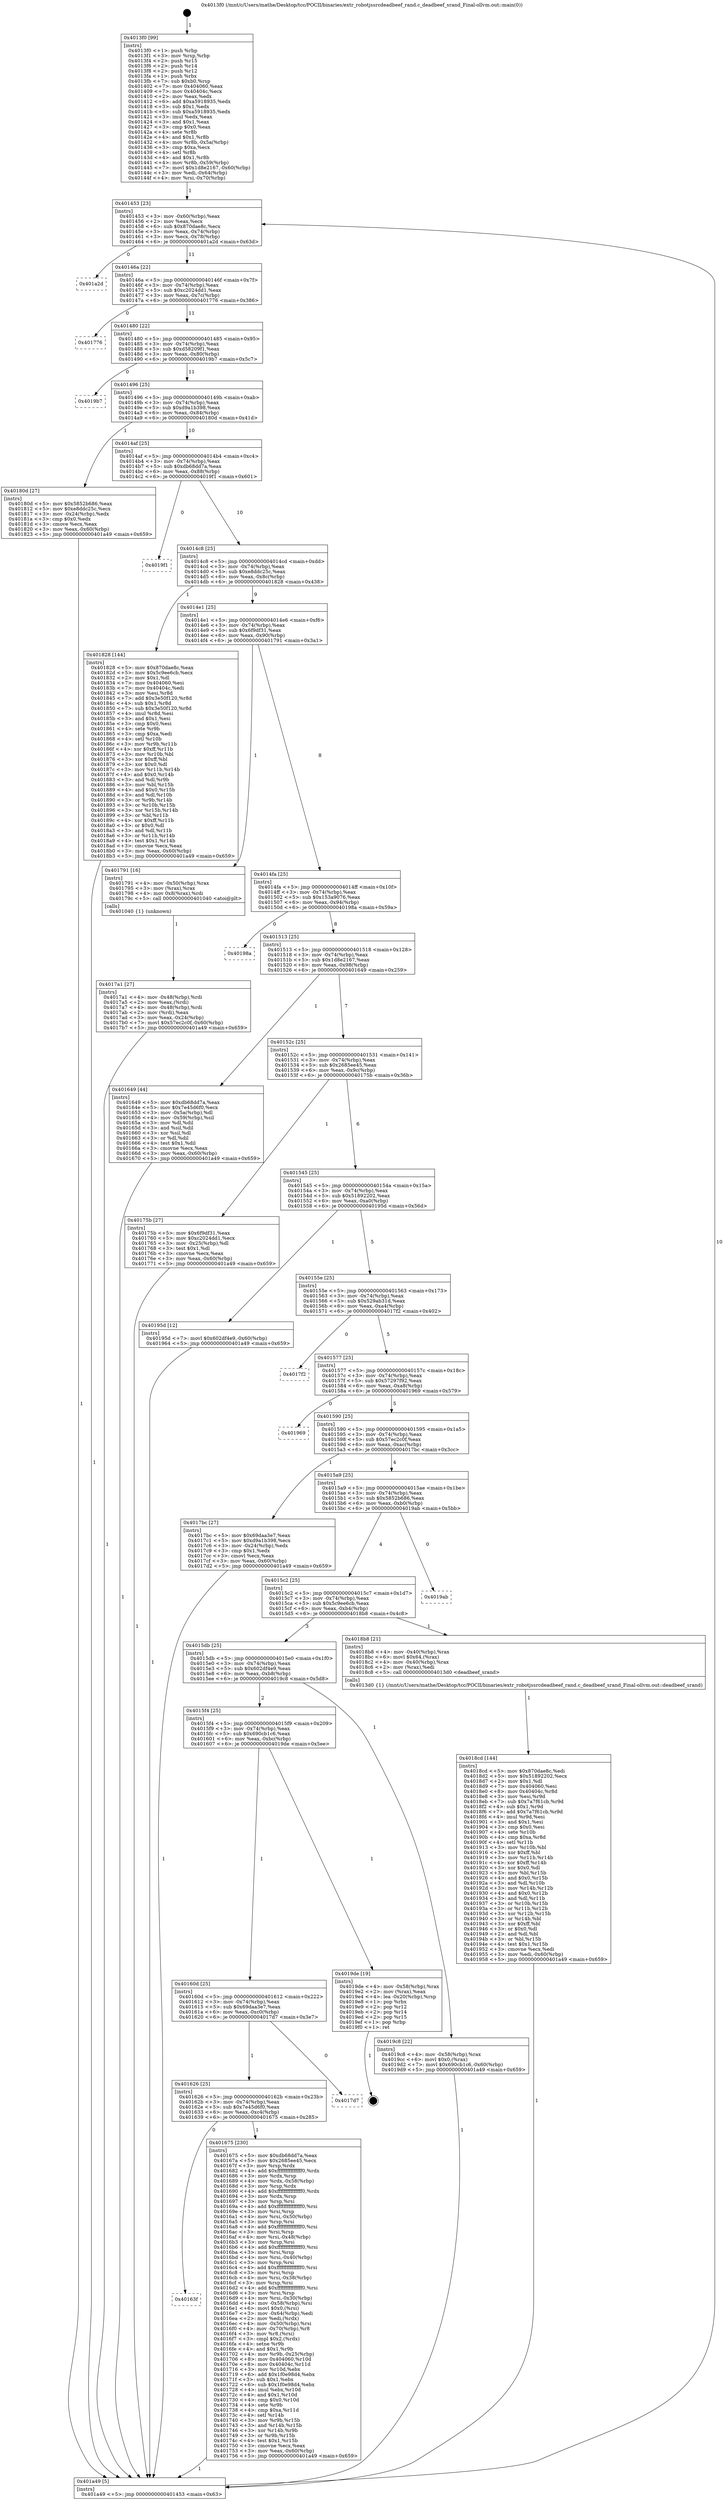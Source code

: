 digraph "0x4013f0" {
  label = "0x4013f0 (/mnt/c/Users/mathe/Desktop/tcc/POCII/binaries/extr_robotjssrcdeadbeef_rand.c_deadbeef_srand_Final-ollvm.out::main(0))"
  labelloc = "t"
  node[shape=record]

  Entry [label="",width=0.3,height=0.3,shape=circle,fillcolor=black,style=filled]
  "0x401453" [label="{
     0x401453 [23]\l
     | [instrs]\l
     &nbsp;&nbsp;0x401453 \<+3\>: mov -0x60(%rbp),%eax\l
     &nbsp;&nbsp;0x401456 \<+2\>: mov %eax,%ecx\l
     &nbsp;&nbsp;0x401458 \<+6\>: sub $0x870dae8c,%ecx\l
     &nbsp;&nbsp;0x40145e \<+3\>: mov %eax,-0x74(%rbp)\l
     &nbsp;&nbsp;0x401461 \<+3\>: mov %ecx,-0x78(%rbp)\l
     &nbsp;&nbsp;0x401464 \<+6\>: je 0000000000401a2d \<main+0x63d\>\l
  }"]
  "0x401a2d" [label="{
     0x401a2d\l
  }", style=dashed]
  "0x40146a" [label="{
     0x40146a [22]\l
     | [instrs]\l
     &nbsp;&nbsp;0x40146a \<+5\>: jmp 000000000040146f \<main+0x7f\>\l
     &nbsp;&nbsp;0x40146f \<+3\>: mov -0x74(%rbp),%eax\l
     &nbsp;&nbsp;0x401472 \<+5\>: sub $0xc2024dd1,%eax\l
     &nbsp;&nbsp;0x401477 \<+3\>: mov %eax,-0x7c(%rbp)\l
     &nbsp;&nbsp;0x40147a \<+6\>: je 0000000000401776 \<main+0x386\>\l
  }"]
  Exit [label="",width=0.3,height=0.3,shape=circle,fillcolor=black,style=filled,peripheries=2]
  "0x401776" [label="{
     0x401776\l
  }", style=dashed]
  "0x401480" [label="{
     0x401480 [22]\l
     | [instrs]\l
     &nbsp;&nbsp;0x401480 \<+5\>: jmp 0000000000401485 \<main+0x95\>\l
     &nbsp;&nbsp;0x401485 \<+3\>: mov -0x74(%rbp),%eax\l
     &nbsp;&nbsp;0x401488 \<+5\>: sub $0xd58209f1,%eax\l
     &nbsp;&nbsp;0x40148d \<+3\>: mov %eax,-0x80(%rbp)\l
     &nbsp;&nbsp;0x401490 \<+6\>: je 00000000004019b7 \<main+0x5c7\>\l
  }"]
  "0x4018cd" [label="{
     0x4018cd [144]\l
     | [instrs]\l
     &nbsp;&nbsp;0x4018cd \<+5\>: mov $0x870dae8c,%edi\l
     &nbsp;&nbsp;0x4018d2 \<+5\>: mov $0x51892202,%ecx\l
     &nbsp;&nbsp;0x4018d7 \<+2\>: mov $0x1,%dl\l
     &nbsp;&nbsp;0x4018d9 \<+7\>: mov 0x404060,%esi\l
     &nbsp;&nbsp;0x4018e0 \<+8\>: mov 0x40404c,%r8d\l
     &nbsp;&nbsp;0x4018e8 \<+3\>: mov %esi,%r9d\l
     &nbsp;&nbsp;0x4018eb \<+7\>: sub $0x7a7f61cb,%r9d\l
     &nbsp;&nbsp;0x4018f2 \<+4\>: sub $0x1,%r9d\l
     &nbsp;&nbsp;0x4018f6 \<+7\>: add $0x7a7f61cb,%r9d\l
     &nbsp;&nbsp;0x4018fd \<+4\>: imul %r9d,%esi\l
     &nbsp;&nbsp;0x401901 \<+3\>: and $0x1,%esi\l
     &nbsp;&nbsp;0x401904 \<+3\>: cmp $0x0,%esi\l
     &nbsp;&nbsp;0x401907 \<+4\>: sete %r10b\l
     &nbsp;&nbsp;0x40190b \<+4\>: cmp $0xa,%r8d\l
     &nbsp;&nbsp;0x40190f \<+4\>: setl %r11b\l
     &nbsp;&nbsp;0x401913 \<+3\>: mov %r10b,%bl\l
     &nbsp;&nbsp;0x401916 \<+3\>: xor $0xff,%bl\l
     &nbsp;&nbsp;0x401919 \<+3\>: mov %r11b,%r14b\l
     &nbsp;&nbsp;0x40191c \<+4\>: xor $0xff,%r14b\l
     &nbsp;&nbsp;0x401920 \<+3\>: xor $0x0,%dl\l
     &nbsp;&nbsp;0x401923 \<+3\>: mov %bl,%r15b\l
     &nbsp;&nbsp;0x401926 \<+4\>: and $0x0,%r15b\l
     &nbsp;&nbsp;0x40192a \<+3\>: and %dl,%r10b\l
     &nbsp;&nbsp;0x40192d \<+3\>: mov %r14b,%r12b\l
     &nbsp;&nbsp;0x401930 \<+4\>: and $0x0,%r12b\l
     &nbsp;&nbsp;0x401934 \<+3\>: and %dl,%r11b\l
     &nbsp;&nbsp;0x401937 \<+3\>: or %r10b,%r15b\l
     &nbsp;&nbsp;0x40193a \<+3\>: or %r11b,%r12b\l
     &nbsp;&nbsp;0x40193d \<+3\>: xor %r12b,%r15b\l
     &nbsp;&nbsp;0x401940 \<+3\>: or %r14b,%bl\l
     &nbsp;&nbsp;0x401943 \<+3\>: xor $0xff,%bl\l
     &nbsp;&nbsp;0x401946 \<+3\>: or $0x0,%dl\l
     &nbsp;&nbsp;0x401949 \<+2\>: and %dl,%bl\l
     &nbsp;&nbsp;0x40194b \<+3\>: or %bl,%r15b\l
     &nbsp;&nbsp;0x40194e \<+4\>: test $0x1,%r15b\l
     &nbsp;&nbsp;0x401952 \<+3\>: cmovne %ecx,%edi\l
     &nbsp;&nbsp;0x401955 \<+3\>: mov %edi,-0x60(%rbp)\l
     &nbsp;&nbsp;0x401958 \<+5\>: jmp 0000000000401a49 \<main+0x659\>\l
  }"]
  "0x4019b7" [label="{
     0x4019b7\l
  }", style=dashed]
  "0x401496" [label="{
     0x401496 [25]\l
     | [instrs]\l
     &nbsp;&nbsp;0x401496 \<+5\>: jmp 000000000040149b \<main+0xab\>\l
     &nbsp;&nbsp;0x40149b \<+3\>: mov -0x74(%rbp),%eax\l
     &nbsp;&nbsp;0x40149e \<+5\>: sub $0xd9a1b398,%eax\l
     &nbsp;&nbsp;0x4014a3 \<+6\>: mov %eax,-0x84(%rbp)\l
     &nbsp;&nbsp;0x4014a9 \<+6\>: je 000000000040180d \<main+0x41d\>\l
  }"]
  "0x4017a1" [label="{
     0x4017a1 [27]\l
     | [instrs]\l
     &nbsp;&nbsp;0x4017a1 \<+4\>: mov -0x48(%rbp),%rdi\l
     &nbsp;&nbsp;0x4017a5 \<+2\>: mov %eax,(%rdi)\l
     &nbsp;&nbsp;0x4017a7 \<+4\>: mov -0x48(%rbp),%rdi\l
     &nbsp;&nbsp;0x4017ab \<+2\>: mov (%rdi),%eax\l
     &nbsp;&nbsp;0x4017ad \<+3\>: mov %eax,-0x24(%rbp)\l
     &nbsp;&nbsp;0x4017b0 \<+7\>: movl $0x57ec2c0f,-0x60(%rbp)\l
     &nbsp;&nbsp;0x4017b7 \<+5\>: jmp 0000000000401a49 \<main+0x659\>\l
  }"]
  "0x40180d" [label="{
     0x40180d [27]\l
     | [instrs]\l
     &nbsp;&nbsp;0x40180d \<+5\>: mov $0x5852b686,%eax\l
     &nbsp;&nbsp;0x401812 \<+5\>: mov $0xe8ddc25c,%ecx\l
     &nbsp;&nbsp;0x401817 \<+3\>: mov -0x24(%rbp),%edx\l
     &nbsp;&nbsp;0x40181a \<+3\>: cmp $0x0,%edx\l
     &nbsp;&nbsp;0x40181d \<+3\>: cmove %ecx,%eax\l
     &nbsp;&nbsp;0x401820 \<+3\>: mov %eax,-0x60(%rbp)\l
     &nbsp;&nbsp;0x401823 \<+5\>: jmp 0000000000401a49 \<main+0x659\>\l
  }"]
  "0x4014af" [label="{
     0x4014af [25]\l
     | [instrs]\l
     &nbsp;&nbsp;0x4014af \<+5\>: jmp 00000000004014b4 \<main+0xc4\>\l
     &nbsp;&nbsp;0x4014b4 \<+3\>: mov -0x74(%rbp),%eax\l
     &nbsp;&nbsp;0x4014b7 \<+5\>: sub $0xdb68dd7a,%eax\l
     &nbsp;&nbsp;0x4014bc \<+6\>: mov %eax,-0x88(%rbp)\l
     &nbsp;&nbsp;0x4014c2 \<+6\>: je 00000000004019f1 \<main+0x601\>\l
  }"]
  "0x40163f" [label="{
     0x40163f\l
  }", style=dashed]
  "0x4019f1" [label="{
     0x4019f1\l
  }", style=dashed]
  "0x4014c8" [label="{
     0x4014c8 [25]\l
     | [instrs]\l
     &nbsp;&nbsp;0x4014c8 \<+5\>: jmp 00000000004014cd \<main+0xdd\>\l
     &nbsp;&nbsp;0x4014cd \<+3\>: mov -0x74(%rbp),%eax\l
     &nbsp;&nbsp;0x4014d0 \<+5\>: sub $0xe8ddc25c,%eax\l
     &nbsp;&nbsp;0x4014d5 \<+6\>: mov %eax,-0x8c(%rbp)\l
     &nbsp;&nbsp;0x4014db \<+6\>: je 0000000000401828 \<main+0x438\>\l
  }"]
  "0x401675" [label="{
     0x401675 [230]\l
     | [instrs]\l
     &nbsp;&nbsp;0x401675 \<+5\>: mov $0xdb68dd7a,%eax\l
     &nbsp;&nbsp;0x40167a \<+5\>: mov $0x2685ee45,%ecx\l
     &nbsp;&nbsp;0x40167f \<+3\>: mov %rsp,%rdx\l
     &nbsp;&nbsp;0x401682 \<+4\>: add $0xfffffffffffffff0,%rdx\l
     &nbsp;&nbsp;0x401686 \<+3\>: mov %rdx,%rsp\l
     &nbsp;&nbsp;0x401689 \<+4\>: mov %rdx,-0x58(%rbp)\l
     &nbsp;&nbsp;0x40168d \<+3\>: mov %rsp,%rdx\l
     &nbsp;&nbsp;0x401690 \<+4\>: add $0xfffffffffffffff0,%rdx\l
     &nbsp;&nbsp;0x401694 \<+3\>: mov %rdx,%rsp\l
     &nbsp;&nbsp;0x401697 \<+3\>: mov %rsp,%rsi\l
     &nbsp;&nbsp;0x40169a \<+4\>: add $0xfffffffffffffff0,%rsi\l
     &nbsp;&nbsp;0x40169e \<+3\>: mov %rsi,%rsp\l
     &nbsp;&nbsp;0x4016a1 \<+4\>: mov %rsi,-0x50(%rbp)\l
     &nbsp;&nbsp;0x4016a5 \<+3\>: mov %rsp,%rsi\l
     &nbsp;&nbsp;0x4016a8 \<+4\>: add $0xfffffffffffffff0,%rsi\l
     &nbsp;&nbsp;0x4016ac \<+3\>: mov %rsi,%rsp\l
     &nbsp;&nbsp;0x4016af \<+4\>: mov %rsi,-0x48(%rbp)\l
     &nbsp;&nbsp;0x4016b3 \<+3\>: mov %rsp,%rsi\l
     &nbsp;&nbsp;0x4016b6 \<+4\>: add $0xfffffffffffffff0,%rsi\l
     &nbsp;&nbsp;0x4016ba \<+3\>: mov %rsi,%rsp\l
     &nbsp;&nbsp;0x4016bd \<+4\>: mov %rsi,-0x40(%rbp)\l
     &nbsp;&nbsp;0x4016c1 \<+3\>: mov %rsp,%rsi\l
     &nbsp;&nbsp;0x4016c4 \<+4\>: add $0xfffffffffffffff0,%rsi\l
     &nbsp;&nbsp;0x4016c8 \<+3\>: mov %rsi,%rsp\l
     &nbsp;&nbsp;0x4016cb \<+4\>: mov %rsi,-0x38(%rbp)\l
     &nbsp;&nbsp;0x4016cf \<+3\>: mov %rsp,%rsi\l
     &nbsp;&nbsp;0x4016d2 \<+4\>: add $0xfffffffffffffff0,%rsi\l
     &nbsp;&nbsp;0x4016d6 \<+3\>: mov %rsi,%rsp\l
     &nbsp;&nbsp;0x4016d9 \<+4\>: mov %rsi,-0x30(%rbp)\l
     &nbsp;&nbsp;0x4016dd \<+4\>: mov -0x58(%rbp),%rsi\l
     &nbsp;&nbsp;0x4016e1 \<+6\>: movl $0x0,(%rsi)\l
     &nbsp;&nbsp;0x4016e7 \<+3\>: mov -0x64(%rbp),%edi\l
     &nbsp;&nbsp;0x4016ea \<+2\>: mov %edi,(%rdx)\l
     &nbsp;&nbsp;0x4016ec \<+4\>: mov -0x50(%rbp),%rsi\l
     &nbsp;&nbsp;0x4016f0 \<+4\>: mov -0x70(%rbp),%r8\l
     &nbsp;&nbsp;0x4016f4 \<+3\>: mov %r8,(%rsi)\l
     &nbsp;&nbsp;0x4016f7 \<+3\>: cmpl $0x2,(%rdx)\l
     &nbsp;&nbsp;0x4016fa \<+4\>: setne %r9b\l
     &nbsp;&nbsp;0x4016fe \<+4\>: and $0x1,%r9b\l
     &nbsp;&nbsp;0x401702 \<+4\>: mov %r9b,-0x25(%rbp)\l
     &nbsp;&nbsp;0x401706 \<+8\>: mov 0x404060,%r10d\l
     &nbsp;&nbsp;0x40170e \<+8\>: mov 0x40404c,%r11d\l
     &nbsp;&nbsp;0x401716 \<+3\>: mov %r10d,%ebx\l
     &nbsp;&nbsp;0x401719 \<+6\>: add $0x1f0e98d4,%ebx\l
     &nbsp;&nbsp;0x40171f \<+3\>: sub $0x1,%ebx\l
     &nbsp;&nbsp;0x401722 \<+6\>: sub $0x1f0e98d4,%ebx\l
     &nbsp;&nbsp;0x401728 \<+4\>: imul %ebx,%r10d\l
     &nbsp;&nbsp;0x40172c \<+4\>: and $0x1,%r10d\l
     &nbsp;&nbsp;0x401730 \<+4\>: cmp $0x0,%r10d\l
     &nbsp;&nbsp;0x401734 \<+4\>: sete %r9b\l
     &nbsp;&nbsp;0x401738 \<+4\>: cmp $0xa,%r11d\l
     &nbsp;&nbsp;0x40173c \<+4\>: setl %r14b\l
     &nbsp;&nbsp;0x401740 \<+3\>: mov %r9b,%r15b\l
     &nbsp;&nbsp;0x401743 \<+3\>: and %r14b,%r15b\l
     &nbsp;&nbsp;0x401746 \<+3\>: xor %r14b,%r9b\l
     &nbsp;&nbsp;0x401749 \<+3\>: or %r9b,%r15b\l
     &nbsp;&nbsp;0x40174c \<+4\>: test $0x1,%r15b\l
     &nbsp;&nbsp;0x401750 \<+3\>: cmovne %ecx,%eax\l
     &nbsp;&nbsp;0x401753 \<+3\>: mov %eax,-0x60(%rbp)\l
     &nbsp;&nbsp;0x401756 \<+5\>: jmp 0000000000401a49 \<main+0x659\>\l
  }"]
  "0x401828" [label="{
     0x401828 [144]\l
     | [instrs]\l
     &nbsp;&nbsp;0x401828 \<+5\>: mov $0x870dae8c,%eax\l
     &nbsp;&nbsp;0x40182d \<+5\>: mov $0x5c9ee6cb,%ecx\l
     &nbsp;&nbsp;0x401832 \<+2\>: mov $0x1,%dl\l
     &nbsp;&nbsp;0x401834 \<+7\>: mov 0x404060,%esi\l
     &nbsp;&nbsp;0x40183b \<+7\>: mov 0x40404c,%edi\l
     &nbsp;&nbsp;0x401842 \<+3\>: mov %esi,%r8d\l
     &nbsp;&nbsp;0x401845 \<+7\>: add $0x3e50f120,%r8d\l
     &nbsp;&nbsp;0x40184c \<+4\>: sub $0x1,%r8d\l
     &nbsp;&nbsp;0x401850 \<+7\>: sub $0x3e50f120,%r8d\l
     &nbsp;&nbsp;0x401857 \<+4\>: imul %r8d,%esi\l
     &nbsp;&nbsp;0x40185b \<+3\>: and $0x1,%esi\l
     &nbsp;&nbsp;0x40185e \<+3\>: cmp $0x0,%esi\l
     &nbsp;&nbsp;0x401861 \<+4\>: sete %r9b\l
     &nbsp;&nbsp;0x401865 \<+3\>: cmp $0xa,%edi\l
     &nbsp;&nbsp;0x401868 \<+4\>: setl %r10b\l
     &nbsp;&nbsp;0x40186c \<+3\>: mov %r9b,%r11b\l
     &nbsp;&nbsp;0x40186f \<+4\>: xor $0xff,%r11b\l
     &nbsp;&nbsp;0x401873 \<+3\>: mov %r10b,%bl\l
     &nbsp;&nbsp;0x401876 \<+3\>: xor $0xff,%bl\l
     &nbsp;&nbsp;0x401879 \<+3\>: xor $0x0,%dl\l
     &nbsp;&nbsp;0x40187c \<+3\>: mov %r11b,%r14b\l
     &nbsp;&nbsp;0x40187f \<+4\>: and $0x0,%r14b\l
     &nbsp;&nbsp;0x401883 \<+3\>: and %dl,%r9b\l
     &nbsp;&nbsp;0x401886 \<+3\>: mov %bl,%r15b\l
     &nbsp;&nbsp;0x401889 \<+4\>: and $0x0,%r15b\l
     &nbsp;&nbsp;0x40188d \<+3\>: and %dl,%r10b\l
     &nbsp;&nbsp;0x401890 \<+3\>: or %r9b,%r14b\l
     &nbsp;&nbsp;0x401893 \<+3\>: or %r10b,%r15b\l
     &nbsp;&nbsp;0x401896 \<+3\>: xor %r15b,%r14b\l
     &nbsp;&nbsp;0x401899 \<+3\>: or %bl,%r11b\l
     &nbsp;&nbsp;0x40189c \<+4\>: xor $0xff,%r11b\l
     &nbsp;&nbsp;0x4018a0 \<+3\>: or $0x0,%dl\l
     &nbsp;&nbsp;0x4018a3 \<+3\>: and %dl,%r11b\l
     &nbsp;&nbsp;0x4018a6 \<+3\>: or %r11b,%r14b\l
     &nbsp;&nbsp;0x4018a9 \<+4\>: test $0x1,%r14b\l
     &nbsp;&nbsp;0x4018ad \<+3\>: cmovne %ecx,%eax\l
     &nbsp;&nbsp;0x4018b0 \<+3\>: mov %eax,-0x60(%rbp)\l
     &nbsp;&nbsp;0x4018b3 \<+5\>: jmp 0000000000401a49 \<main+0x659\>\l
  }"]
  "0x4014e1" [label="{
     0x4014e1 [25]\l
     | [instrs]\l
     &nbsp;&nbsp;0x4014e1 \<+5\>: jmp 00000000004014e6 \<main+0xf6\>\l
     &nbsp;&nbsp;0x4014e6 \<+3\>: mov -0x74(%rbp),%eax\l
     &nbsp;&nbsp;0x4014e9 \<+5\>: sub $0x6f9df31,%eax\l
     &nbsp;&nbsp;0x4014ee \<+6\>: mov %eax,-0x90(%rbp)\l
     &nbsp;&nbsp;0x4014f4 \<+6\>: je 0000000000401791 \<main+0x3a1\>\l
  }"]
  "0x401626" [label="{
     0x401626 [25]\l
     | [instrs]\l
     &nbsp;&nbsp;0x401626 \<+5\>: jmp 000000000040162b \<main+0x23b\>\l
     &nbsp;&nbsp;0x40162b \<+3\>: mov -0x74(%rbp),%eax\l
     &nbsp;&nbsp;0x40162e \<+5\>: sub $0x7e45d6f0,%eax\l
     &nbsp;&nbsp;0x401633 \<+6\>: mov %eax,-0xc4(%rbp)\l
     &nbsp;&nbsp;0x401639 \<+6\>: je 0000000000401675 \<main+0x285\>\l
  }"]
  "0x401791" [label="{
     0x401791 [16]\l
     | [instrs]\l
     &nbsp;&nbsp;0x401791 \<+4\>: mov -0x50(%rbp),%rax\l
     &nbsp;&nbsp;0x401795 \<+3\>: mov (%rax),%rax\l
     &nbsp;&nbsp;0x401798 \<+4\>: mov 0x8(%rax),%rdi\l
     &nbsp;&nbsp;0x40179c \<+5\>: call 0000000000401040 \<atoi@plt\>\l
     | [calls]\l
     &nbsp;&nbsp;0x401040 \{1\} (unknown)\l
  }"]
  "0x4014fa" [label="{
     0x4014fa [25]\l
     | [instrs]\l
     &nbsp;&nbsp;0x4014fa \<+5\>: jmp 00000000004014ff \<main+0x10f\>\l
     &nbsp;&nbsp;0x4014ff \<+3\>: mov -0x74(%rbp),%eax\l
     &nbsp;&nbsp;0x401502 \<+5\>: sub $0x153a9076,%eax\l
     &nbsp;&nbsp;0x401507 \<+6\>: mov %eax,-0x94(%rbp)\l
     &nbsp;&nbsp;0x40150d \<+6\>: je 000000000040198a \<main+0x59a\>\l
  }"]
  "0x4017d7" [label="{
     0x4017d7\l
  }", style=dashed]
  "0x40198a" [label="{
     0x40198a\l
  }", style=dashed]
  "0x401513" [label="{
     0x401513 [25]\l
     | [instrs]\l
     &nbsp;&nbsp;0x401513 \<+5\>: jmp 0000000000401518 \<main+0x128\>\l
     &nbsp;&nbsp;0x401518 \<+3\>: mov -0x74(%rbp),%eax\l
     &nbsp;&nbsp;0x40151b \<+5\>: sub $0x1d8e2167,%eax\l
     &nbsp;&nbsp;0x401520 \<+6\>: mov %eax,-0x98(%rbp)\l
     &nbsp;&nbsp;0x401526 \<+6\>: je 0000000000401649 \<main+0x259\>\l
  }"]
  "0x40160d" [label="{
     0x40160d [25]\l
     | [instrs]\l
     &nbsp;&nbsp;0x40160d \<+5\>: jmp 0000000000401612 \<main+0x222\>\l
     &nbsp;&nbsp;0x401612 \<+3\>: mov -0x74(%rbp),%eax\l
     &nbsp;&nbsp;0x401615 \<+5\>: sub $0x69daa3e7,%eax\l
     &nbsp;&nbsp;0x40161a \<+6\>: mov %eax,-0xc0(%rbp)\l
     &nbsp;&nbsp;0x401620 \<+6\>: je 00000000004017d7 \<main+0x3e7\>\l
  }"]
  "0x401649" [label="{
     0x401649 [44]\l
     | [instrs]\l
     &nbsp;&nbsp;0x401649 \<+5\>: mov $0xdb68dd7a,%eax\l
     &nbsp;&nbsp;0x40164e \<+5\>: mov $0x7e45d6f0,%ecx\l
     &nbsp;&nbsp;0x401653 \<+3\>: mov -0x5a(%rbp),%dl\l
     &nbsp;&nbsp;0x401656 \<+4\>: mov -0x59(%rbp),%sil\l
     &nbsp;&nbsp;0x40165a \<+3\>: mov %dl,%dil\l
     &nbsp;&nbsp;0x40165d \<+3\>: and %sil,%dil\l
     &nbsp;&nbsp;0x401660 \<+3\>: xor %sil,%dl\l
     &nbsp;&nbsp;0x401663 \<+3\>: or %dl,%dil\l
     &nbsp;&nbsp;0x401666 \<+4\>: test $0x1,%dil\l
     &nbsp;&nbsp;0x40166a \<+3\>: cmovne %ecx,%eax\l
     &nbsp;&nbsp;0x40166d \<+3\>: mov %eax,-0x60(%rbp)\l
     &nbsp;&nbsp;0x401670 \<+5\>: jmp 0000000000401a49 \<main+0x659\>\l
  }"]
  "0x40152c" [label="{
     0x40152c [25]\l
     | [instrs]\l
     &nbsp;&nbsp;0x40152c \<+5\>: jmp 0000000000401531 \<main+0x141\>\l
     &nbsp;&nbsp;0x401531 \<+3\>: mov -0x74(%rbp),%eax\l
     &nbsp;&nbsp;0x401534 \<+5\>: sub $0x2685ee45,%eax\l
     &nbsp;&nbsp;0x401539 \<+6\>: mov %eax,-0x9c(%rbp)\l
     &nbsp;&nbsp;0x40153f \<+6\>: je 000000000040175b \<main+0x36b\>\l
  }"]
  "0x401a49" [label="{
     0x401a49 [5]\l
     | [instrs]\l
     &nbsp;&nbsp;0x401a49 \<+5\>: jmp 0000000000401453 \<main+0x63\>\l
  }"]
  "0x4013f0" [label="{
     0x4013f0 [99]\l
     | [instrs]\l
     &nbsp;&nbsp;0x4013f0 \<+1\>: push %rbp\l
     &nbsp;&nbsp;0x4013f1 \<+3\>: mov %rsp,%rbp\l
     &nbsp;&nbsp;0x4013f4 \<+2\>: push %r15\l
     &nbsp;&nbsp;0x4013f6 \<+2\>: push %r14\l
     &nbsp;&nbsp;0x4013f8 \<+2\>: push %r12\l
     &nbsp;&nbsp;0x4013fa \<+1\>: push %rbx\l
     &nbsp;&nbsp;0x4013fb \<+7\>: sub $0xb0,%rsp\l
     &nbsp;&nbsp;0x401402 \<+7\>: mov 0x404060,%eax\l
     &nbsp;&nbsp;0x401409 \<+7\>: mov 0x40404c,%ecx\l
     &nbsp;&nbsp;0x401410 \<+2\>: mov %eax,%edx\l
     &nbsp;&nbsp;0x401412 \<+6\>: add $0xa5918935,%edx\l
     &nbsp;&nbsp;0x401418 \<+3\>: sub $0x1,%edx\l
     &nbsp;&nbsp;0x40141b \<+6\>: sub $0xa5918935,%edx\l
     &nbsp;&nbsp;0x401421 \<+3\>: imul %edx,%eax\l
     &nbsp;&nbsp;0x401424 \<+3\>: and $0x1,%eax\l
     &nbsp;&nbsp;0x401427 \<+3\>: cmp $0x0,%eax\l
     &nbsp;&nbsp;0x40142a \<+4\>: sete %r8b\l
     &nbsp;&nbsp;0x40142e \<+4\>: and $0x1,%r8b\l
     &nbsp;&nbsp;0x401432 \<+4\>: mov %r8b,-0x5a(%rbp)\l
     &nbsp;&nbsp;0x401436 \<+3\>: cmp $0xa,%ecx\l
     &nbsp;&nbsp;0x401439 \<+4\>: setl %r8b\l
     &nbsp;&nbsp;0x40143d \<+4\>: and $0x1,%r8b\l
     &nbsp;&nbsp;0x401441 \<+4\>: mov %r8b,-0x59(%rbp)\l
     &nbsp;&nbsp;0x401445 \<+7\>: movl $0x1d8e2167,-0x60(%rbp)\l
     &nbsp;&nbsp;0x40144c \<+3\>: mov %edi,-0x64(%rbp)\l
     &nbsp;&nbsp;0x40144f \<+4\>: mov %rsi,-0x70(%rbp)\l
  }"]
  "0x4019de" [label="{
     0x4019de [19]\l
     | [instrs]\l
     &nbsp;&nbsp;0x4019de \<+4\>: mov -0x58(%rbp),%rax\l
     &nbsp;&nbsp;0x4019e2 \<+2\>: mov (%rax),%eax\l
     &nbsp;&nbsp;0x4019e4 \<+4\>: lea -0x20(%rbp),%rsp\l
     &nbsp;&nbsp;0x4019e8 \<+1\>: pop %rbx\l
     &nbsp;&nbsp;0x4019e9 \<+2\>: pop %r12\l
     &nbsp;&nbsp;0x4019eb \<+2\>: pop %r14\l
     &nbsp;&nbsp;0x4019ed \<+2\>: pop %r15\l
     &nbsp;&nbsp;0x4019ef \<+1\>: pop %rbp\l
     &nbsp;&nbsp;0x4019f0 \<+1\>: ret\l
  }"]
  "0x40175b" [label="{
     0x40175b [27]\l
     | [instrs]\l
     &nbsp;&nbsp;0x40175b \<+5\>: mov $0x6f9df31,%eax\l
     &nbsp;&nbsp;0x401760 \<+5\>: mov $0xc2024dd1,%ecx\l
     &nbsp;&nbsp;0x401765 \<+3\>: mov -0x25(%rbp),%dl\l
     &nbsp;&nbsp;0x401768 \<+3\>: test $0x1,%dl\l
     &nbsp;&nbsp;0x40176b \<+3\>: cmovne %ecx,%eax\l
     &nbsp;&nbsp;0x40176e \<+3\>: mov %eax,-0x60(%rbp)\l
     &nbsp;&nbsp;0x401771 \<+5\>: jmp 0000000000401a49 \<main+0x659\>\l
  }"]
  "0x401545" [label="{
     0x401545 [25]\l
     | [instrs]\l
     &nbsp;&nbsp;0x401545 \<+5\>: jmp 000000000040154a \<main+0x15a\>\l
     &nbsp;&nbsp;0x40154a \<+3\>: mov -0x74(%rbp),%eax\l
     &nbsp;&nbsp;0x40154d \<+5\>: sub $0x51892202,%eax\l
     &nbsp;&nbsp;0x401552 \<+6\>: mov %eax,-0xa0(%rbp)\l
     &nbsp;&nbsp;0x401558 \<+6\>: je 000000000040195d \<main+0x56d\>\l
  }"]
  "0x4015f4" [label="{
     0x4015f4 [25]\l
     | [instrs]\l
     &nbsp;&nbsp;0x4015f4 \<+5\>: jmp 00000000004015f9 \<main+0x209\>\l
     &nbsp;&nbsp;0x4015f9 \<+3\>: mov -0x74(%rbp),%eax\l
     &nbsp;&nbsp;0x4015fc \<+5\>: sub $0x690cb1c6,%eax\l
     &nbsp;&nbsp;0x401601 \<+6\>: mov %eax,-0xbc(%rbp)\l
     &nbsp;&nbsp;0x401607 \<+6\>: je 00000000004019de \<main+0x5ee\>\l
  }"]
  "0x40195d" [label="{
     0x40195d [12]\l
     | [instrs]\l
     &nbsp;&nbsp;0x40195d \<+7\>: movl $0x602df4e9,-0x60(%rbp)\l
     &nbsp;&nbsp;0x401964 \<+5\>: jmp 0000000000401a49 \<main+0x659\>\l
  }"]
  "0x40155e" [label="{
     0x40155e [25]\l
     | [instrs]\l
     &nbsp;&nbsp;0x40155e \<+5\>: jmp 0000000000401563 \<main+0x173\>\l
     &nbsp;&nbsp;0x401563 \<+3\>: mov -0x74(%rbp),%eax\l
     &nbsp;&nbsp;0x401566 \<+5\>: sub $0x529ab31d,%eax\l
     &nbsp;&nbsp;0x40156b \<+6\>: mov %eax,-0xa4(%rbp)\l
     &nbsp;&nbsp;0x401571 \<+6\>: je 00000000004017f2 \<main+0x402\>\l
  }"]
  "0x4019c8" [label="{
     0x4019c8 [22]\l
     | [instrs]\l
     &nbsp;&nbsp;0x4019c8 \<+4\>: mov -0x58(%rbp),%rax\l
     &nbsp;&nbsp;0x4019cc \<+6\>: movl $0x0,(%rax)\l
     &nbsp;&nbsp;0x4019d2 \<+7\>: movl $0x690cb1c6,-0x60(%rbp)\l
     &nbsp;&nbsp;0x4019d9 \<+5\>: jmp 0000000000401a49 \<main+0x659\>\l
  }"]
  "0x4017f2" [label="{
     0x4017f2\l
  }", style=dashed]
  "0x401577" [label="{
     0x401577 [25]\l
     | [instrs]\l
     &nbsp;&nbsp;0x401577 \<+5\>: jmp 000000000040157c \<main+0x18c\>\l
     &nbsp;&nbsp;0x40157c \<+3\>: mov -0x74(%rbp),%eax\l
     &nbsp;&nbsp;0x40157f \<+5\>: sub $0x57297f92,%eax\l
     &nbsp;&nbsp;0x401584 \<+6\>: mov %eax,-0xa8(%rbp)\l
     &nbsp;&nbsp;0x40158a \<+6\>: je 0000000000401969 \<main+0x579\>\l
  }"]
  "0x4015db" [label="{
     0x4015db [25]\l
     | [instrs]\l
     &nbsp;&nbsp;0x4015db \<+5\>: jmp 00000000004015e0 \<main+0x1f0\>\l
     &nbsp;&nbsp;0x4015e0 \<+3\>: mov -0x74(%rbp),%eax\l
     &nbsp;&nbsp;0x4015e3 \<+5\>: sub $0x602df4e9,%eax\l
     &nbsp;&nbsp;0x4015e8 \<+6\>: mov %eax,-0xb8(%rbp)\l
     &nbsp;&nbsp;0x4015ee \<+6\>: je 00000000004019c8 \<main+0x5d8\>\l
  }"]
  "0x401969" [label="{
     0x401969\l
  }", style=dashed]
  "0x401590" [label="{
     0x401590 [25]\l
     | [instrs]\l
     &nbsp;&nbsp;0x401590 \<+5\>: jmp 0000000000401595 \<main+0x1a5\>\l
     &nbsp;&nbsp;0x401595 \<+3\>: mov -0x74(%rbp),%eax\l
     &nbsp;&nbsp;0x401598 \<+5\>: sub $0x57ec2c0f,%eax\l
     &nbsp;&nbsp;0x40159d \<+6\>: mov %eax,-0xac(%rbp)\l
     &nbsp;&nbsp;0x4015a3 \<+6\>: je 00000000004017bc \<main+0x3cc\>\l
  }"]
  "0x4018b8" [label="{
     0x4018b8 [21]\l
     | [instrs]\l
     &nbsp;&nbsp;0x4018b8 \<+4\>: mov -0x40(%rbp),%rax\l
     &nbsp;&nbsp;0x4018bc \<+6\>: movl $0x64,(%rax)\l
     &nbsp;&nbsp;0x4018c2 \<+4\>: mov -0x40(%rbp),%rax\l
     &nbsp;&nbsp;0x4018c6 \<+2\>: mov (%rax),%edi\l
     &nbsp;&nbsp;0x4018c8 \<+5\>: call 00000000004013d0 \<deadbeef_srand\>\l
     | [calls]\l
     &nbsp;&nbsp;0x4013d0 \{1\} (/mnt/c/Users/mathe/Desktop/tcc/POCII/binaries/extr_robotjssrcdeadbeef_rand.c_deadbeef_srand_Final-ollvm.out::deadbeef_srand)\l
  }"]
  "0x4017bc" [label="{
     0x4017bc [27]\l
     | [instrs]\l
     &nbsp;&nbsp;0x4017bc \<+5\>: mov $0x69daa3e7,%eax\l
     &nbsp;&nbsp;0x4017c1 \<+5\>: mov $0xd9a1b398,%ecx\l
     &nbsp;&nbsp;0x4017c6 \<+3\>: mov -0x24(%rbp),%edx\l
     &nbsp;&nbsp;0x4017c9 \<+3\>: cmp $0x1,%edx\l
     &nbsp;&nbsp;0x4017cc \<+3\>: cmovl %ecx,%eax\l
     &nbsp;&nbsp;0x4017cf \<+3\>: mov %eax,-0x60(%rbp)\l
     &nbsp;&nbsp;0x4017d2 \<+5\>: jmp 0000000000401a49 \<main+0x659\>\l
  }"]
  "0x4015a9" [label="{
     0x4015a9 [25]\l
     | [instrs]\l
     &nbsp;&nbsp;0x4015a9 \<+5\>: jmp 00000000004015ae \<main+0x1be\>\l
     &nbsp;&nbsp;0x4015ae \<+3\>: mov -0x74(%rbp),%eax\l
     &nbsp;&nbsp;0x4015b1 \<+5\>: sub $0x5852b686,%eax\l
     &nbsp;&nbsp;0x4015b6 \<+6\>: mov %eax,-0xb0(%rbp)\l
     &nbsp;&nbsp;0x4015bc \<+6\>: je 00000000004019ab \<main+0x5bb\>\l
  }"]
  "0x4015c2" [label="{
     0x4015c2 [25]\l
     | [instrs]\l
     &nbsp;&nbsp;0x4015c2 \<+5\>: jmp 00000000004015c7 \<main+0x1d7\>\l
     &nbsp;&nbsp;0x4015c7 \<+3\>: mov -0x74(%rbp),%eax\l
     &nbsp;&nbsp;0x4015ca \<+5\>: sub $0x5c9ee6cb,%eax\l
     &nbsp;&nbsp;0x4015cf \<+6\>: mov %eax,-0xb4(%rbp)\l
     &nbsp;&nbsp;0x4015d5 \<+6\>: je 00000000004018b8 \<main+0x4c8\>\l
  }"]
  "0x4019ab" [label="{
     0x4019ab\l
  }", style=dashed]
  Entry -> "0x4013f0" [label=" 1"]
  "0x401453" -> "0x401a2d" [label=" 0"]
  "0x401453" -> "0x40146a" [label=" 11"]
  "0x4019de" -> Exit [label=" 1"]
  "0x40146a" -> "0x401776" [label=" 0"]
  "0x40146a" -> "0x401480" [label=" 11"]
  "0x4019c8" -> "0x401a49" [label=" 1"]
  "0x401480" -> "0x4019b7" [label=" 0"]
  "0x401480" -> "0x401496" [label=" 11"]
  "0x40195d" -> "0x401a49" [label=" 1"]
  "0x401496" -> "0x40180d" [label=" 1"]
  "0x401496" -> "0x4014af" [label=" 10"]
  "0x4018cd" -> "0x401a49" [label=" 1"]
  "0x4014af" -> "0x4019f1" [label=" 0"]
  "0x4014af" -> "0x4014c8" [label=" 10"]
  "0x4018b8" -> "0x4018cd" [label=" 1"]
  "0x4014c8" -> "0x401828" [label=" 1"]
  "0x4014c8" -> "0x4014e1" [label=" 9"]
  "0x401828" -> "0x401a49" [label=" 1"]
  "0x4014e1" -> "0x401791" [label=" 1"]
  "0x4014e1" -> "0x4014fa" [label=" 8"]
  "0x4017bc" -> "0x401a49" [label=" 1"]
  "0x4014fa" -> "0x40198a" [label=" 0"]
  "0x4014fa" -> "0x401513" [label=" 8"]
  "0x4017a1" -> "0x401a49" [label=" 1"]
  "0x401513" -> "0x401649" [label=" 1"]
  "0x401513" -> "0x40152c" [label=" 7"]
  "0x401649" -> "0x401a49" [label=" 1"]
  "0x4013f0" -> "0x401453" [label=" 1"]
  "0x401a49" -> "0x401453" [label=" 10"]
  "0x40175b" -> "0x401a49" [label=" 1"]
  "0x40152c" -> "0x40175b" [label=" 1"]
  "0x40152c" -> "0x401545" [label=" 6"]
  "0x401675" -> "0x401a49" [label=" 1"]
  "0x401545" -> "0x40195d" [label=" 1"]
  "0x401545" -> "0x40155e" [label=" 5"]
  "0x401626" -> "0x401675" [label=" 1"]
  "0x40155e" -> "0x4017f2" [label=" 0"]
  "0x40155e" -> "0x401577" [label=" 5"]
  "0x40180d" -> "0x401a49" [label=" 1"]
  "0x401577" -> "0x401969" [label=" 0"]
  "0x401577" -> "0x401590" [label=" 5"]
  "0x40160d" -> "0x4017d7" [label=" 0"]
  "0x401590" -> "0x4017bc" [label=" 1"]
  "0x401590" -> "0x4015a9" [label=" 4"]
  "0x401791" -> "0x4017a1" [label=" 1"]
  "0x4015a9" -> "0x4019ab" [label=" 0"]
  "0x4015a9" -> "0x4015c2" [label=" 4"]
  "0x4015f4" -> "0x40160d" [label=" 1"]
  "0x4015c2" -> "0x4018b8" [label=" 1"]
  "0x4015c2" -> "0x4015db" [label=" 3"]
  "0x40160d" -> "0x401626" [label=" 1"]
  "0x4015db" -> "0x4019c8" [label=" 1"]
  "0x4015db" -> "0x4015f4" [label=" 2"]
  "0x401626" -> "0x40163f" [label=" 0"]
  "0x4015f4" -> "0x4019de" [label=" 1"]
}
